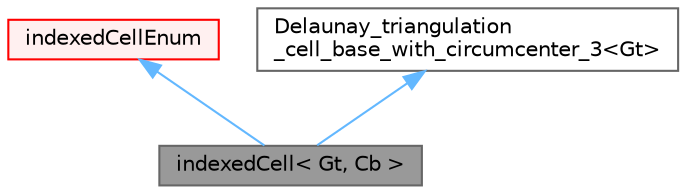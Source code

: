 digraph "indexedCell&lt; Gt, Cb &gt;"
{
 // LATEX_PDF_SIZE
  bgcolor="transparent";
  edge [fontname=Helvetica,fontsize=10,labelfontname=Helvetica,labelfontsize=10];
  node [fontname=Helvetica,fontsize=10,shape=box,height=0.2,width=0.4];
  Node1 [id="Node000001",label="indexedCell\< Gt, Cb \>",height=0.2,width=0.4,color="gray40", fillcolor="grey60", style="filled", fontcolor="black",tooltip="An indexed form of CGAL::Triangulation_cell_base_3<K> used to keep track of the Delaunay cells (tets)..."];
  Node2 -> Node1 [id="edge1_Node000001_Node000002",dir="back",color="steelblue1",style="solid",tooltip=" "];
  Node2 [id="Node000002",label="indexedCellEnum",height=0.2,width=0.4,color="red", fillcolor="#FFF0F0", style="filled",URL="$classFoam_1_1indexedCellEnum.html",tooltip=" "];
  Node5 -> Node1 [id="edge2_Node000001_Node000005",dir="back",color="steelblue1",style="solid",tooltip=" "];
  Node5 [id="Node000005",label="Delaunay_triangulation\l_cell_base_with_circumcenter_3\<Gt\>",height=0.2,width=0.4,color="gray40", fillcolor="white", style="filled",tooltip=" "];
}
